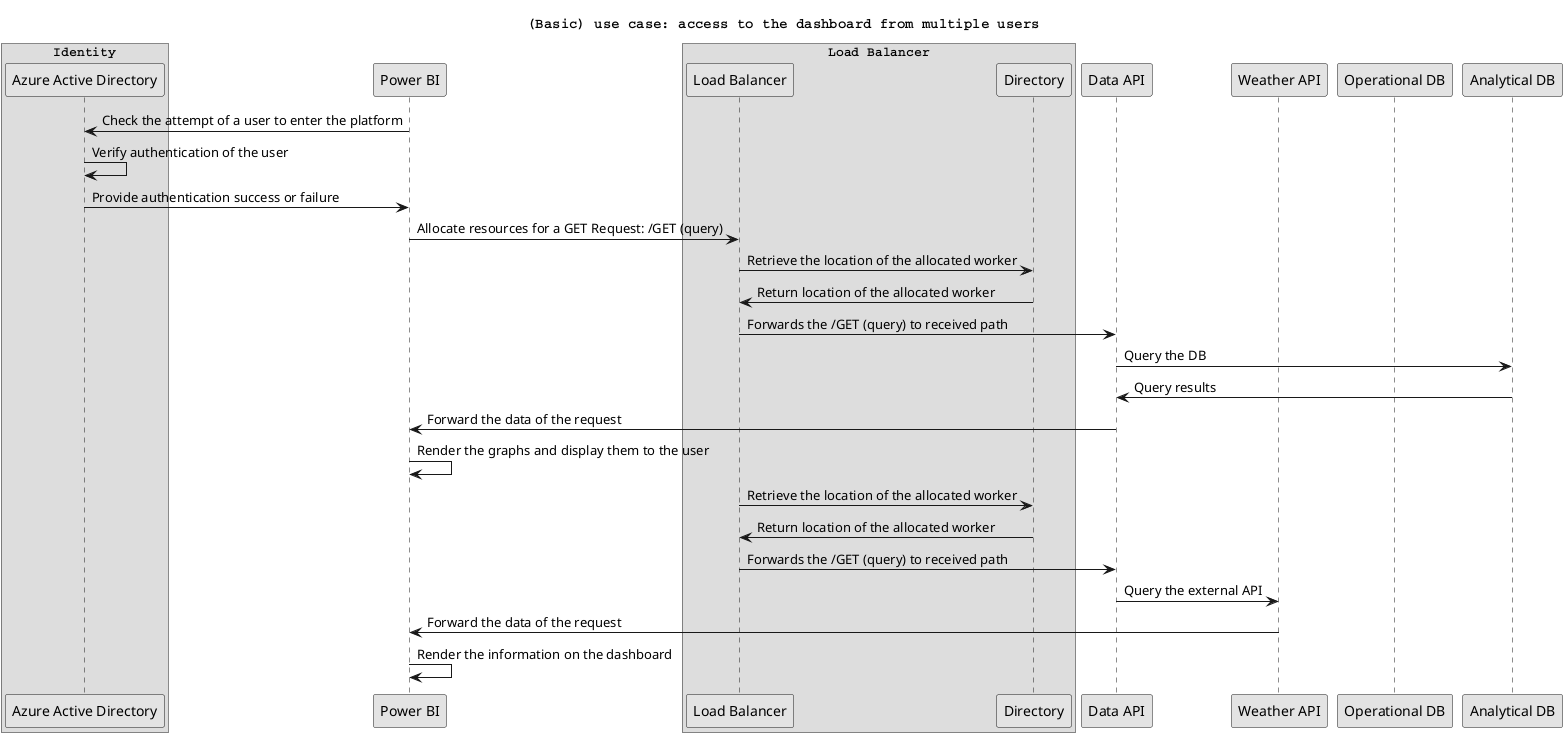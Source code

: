 @startuml
title (Basic) use case: access to the dashboard from multiple users

box "Identity"
participant "Azure Active Directory" as AAD
end box

participant "Power BI" as PBI

box "Load Balancer"
participant "Load Balancer" as LB
participant "Directory" as DIR
end box

participant "Data API​" as DAPI
participant "Weather API" as WAPI

participant "Operational DB" as ODB
participant "Analytical DB" as ADB

' Authentication in the meanwhile
PBI -> AAD: Check the attempt of a user to enter the platform
AAD -> AAD: Verify authentication of the user
AAD -> PBI: Provide authentication success or failure

' The dashboard attempts to query the data api service
PBI -> LB: Allocate resources for a GET Request: /GET (query)
LB -> DIR: Retrieve the location of the allocated worker
DIR -> LB: Return location of the allocated worker
LB -> DAPI: Forwards the /GET (query) to received path
DAPI -> ADB: Query the DB
ADB -> DAPI: Query results
DAPI -> PBI: Forward the data of the request
PBI -> PBI: Render the graphs and display them to the user

' The dashboard attempts to request the data from the 
' weather external API\
PBI -> LB: Allocate resources for a GET Request: /GET (query)
LB -> DIR: Retrieve the location of the allocated worker
DIR -> LB: Return location of the allocated worker
LB -> DAPI: Forwards the /GET (query) to received path
DAPI -> WAPI: Query the external API
WAPI -> PBI: Forward the data of the request
PBI -> PBI: Render the information on the dashboard

skinparam monochrome true
skinparam shadowing false
skinparam defaultFontName Courier
@enduml